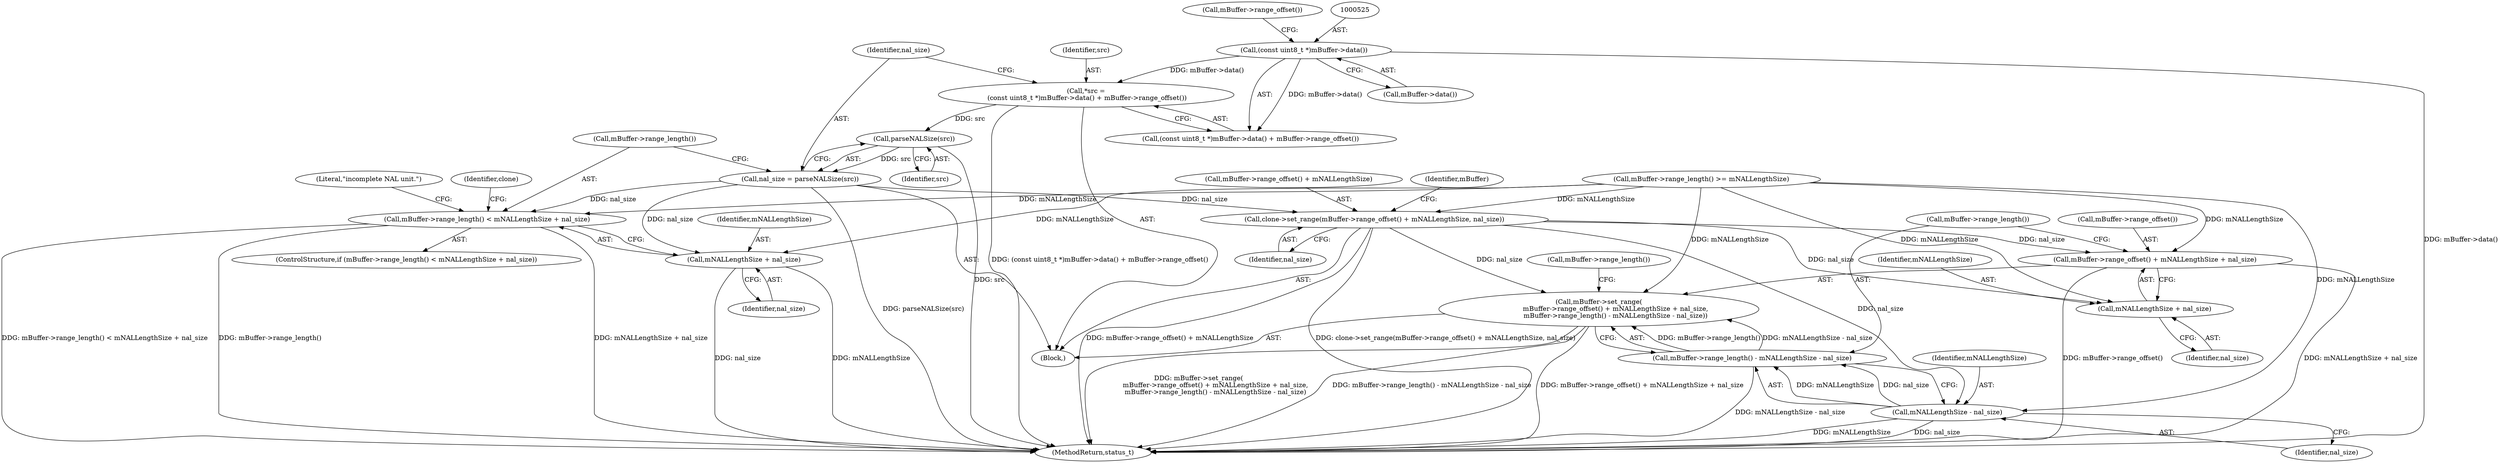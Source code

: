 digraph "0_Android_d48f0f145f8f0f4472bc0af668ac9a8bce44ba9b@pointer" {
"1000531" [label="(Call,parseNALSize(src))"];
"1000521" [label="(Call,*src =\n (const uint8_t *)mBuffer->data() + mBuffer->range_offset())"];
"1000524" [label="(Call,(const uint8_t *)mBuffer->data())"];
"1000529" [label="(Call,nal_size = parseNALSize(src))"];
"1000534" [label="(Call,mBuffer->range_length() < mNALLengthSize + nal_size)"];
"1000536" [label="(Call,mNALLengthSize + nal_size)"];
"1000556" [label="(Call,clone->set_range(mBuffer->range_offset() + mNALLengthSize, nal_size))"];
"1000565" [label="(Call,mBuffer->set_range(\n                mBuffer->range_offset() + mNALLengthSize + nal_size,\n                mBuffer->range_length() - mNALLengthSize - nal_size))"];
"1000566" [label="(Call,mBuffer->range_offset() + mNALLengthSize + nal_size)"];
"1000568" [label="(Call,mNALLengthSize + nal_size)"];
"1000573" [label="(Call,mNALLengthSize - nal_size)"];
"1000571" [label="(Call,mBuffer->range_length() - mNALLengthSize - nal_size)"];
"1000557" [label="(Call,mBuffer->range_offset() + mNALLengthSize)"];
"1000527" [label="(Call,mBuffer->range_offset())"];
"1000536" [label="(Call,mNALLengthSize + nal_size)"];
"1000556" [label="(Call,clone->set_range(mBuffer->range_offset() + mNALLengthSize, nal_size))"];
"1000531" [label="(Call,parseNALSize(src))"];
"1000533" [label="(ControlStructure,if (mBuffer->range_length() < mNALLengthSize + nal_size))"];
"1000830" [label="(MethodReturn,status_t)"];
"1000538" [label="(Identifier,nal_size)"];
"1000523" [label="(Call,(const uint8_t *)mBuffer->data() + mBuffer->range_offset())"];
"1000550" [label="(Identifier,clone)"];
"1000568" [label="(Call,mNALLengthSize + nal_size)"];
"1000565" [label="(Call,mBuffer->set_range(\n                mBuffer->range_offset() + mNALLengthSize + nal_size,\n                mBuffer->range_length() - mNALLengthSize - nal_size))"];
"1000532" [label="(Identifier,src)"];
"1000429" [label="(Block,)"];
"1000524" [label="(Call,(const uint8_t *)mBuffer->data())"];
"1000560" [label="(Identifier,nal_size)"];
"1000569" [label="(Identifier,mNALLengthSize)"];
"1000573" [label="(Call,mNALLengthSize - nal_size)"];
"1000541" [label="(Literal,\"incomplete NAL unit.\")"];
"1000572" [label="(Call,mBuffer->range_length())"];
"1000570" [label="(Identifier,nal_size)"];
"1000522" [label="(Identifier,src)"];
"1000578" [label="(Call,mBuffer->range_length())"];
"1000537" [label="(Identifier,mNALLengthSize)"];
"1000574" [label="(Identifier,mNALLengthSize)"];
"1000575" [label="(Identifier,nal_size)"];
"1000563" [label="(Identifier,mBuffer)"];
"1000571" [label="(Call,mBuffer->range_length() - mNALLengthSize - nal_size)"];
"1000566" [label="(Call,mBuffer->range_offset() + mNALLengthSize + nal_size)"];
"1000567" [label="(Call,mBuffer->range_offset())"];
"1000530" [label="(Identifier,nal_size)"];
"1000517" [label="(Call,mBuffer->range_length() >= mNALLengthSize)"];
"1000535" [label="(Call,mBuffer->range_length())"];
"1000526" [label="(Call,mBuffer->data())"];
"1000529" [label="(Call,nal_size = parseNALSize(src))"];
"1000534" [label="(Call,mBuffer->range_length() < mNALLengthSize + nal_size)"];
"1000521" [label="(Call,*src =\n (const uint8_t *)mBuffer->data() + mBuffer->range_offset())"];
"1000531" -> "1000529"  [label="AST: "];
"1000531" -> "1000532"  [label="CFG: "];
"1000532" -> "1000531"  [label="AST: "];
"1000529" -> "1000531"  [label="CFG: "];
"1000531" -> "1000830"  [label="DDG: src"];
"1000531" -> "1000529"  [label="DDG: src"];
"1000521" -> "1000531"  [label="DDG: src"];
"1000521" -> "1000429"  [label="AST: "];
"1000521" -> "1000523"  [label="CFG: "];
"1000522" -> "1000521"  [label="AST: "];
"1000523" -> "1000521"  [label="AST: "];
"1000530" -> "1000521"  [label="CFG: "];
"1000521" -> "1000830"  [label="DDG: (const uint8_t *)mBuffer->data() + mBuffer->range_offset()"];
"1000524" -> "1000521"  [label="DDG: mBuffer->data()"];
"1000524" -> "1000523"  [label="AST: "];
"1000524" -> "1000526"  [label="CFG: "];
"1000525" -> "1000524"  [label="AST: "];
"1000526" -> "1000524"  [label="AST: "];
"1000527" -> "1000524"  [label="CFG: "];
"1000524" -> "1000830"  [label="DDG: mBuffer->data()"];
"1000524" -> "1000523"  [label="DDG: mBuffer->data()"];
"1000529" -> "1000429"  [label="AST: "];
"1000530" -> "1000529"  [label="AST: "];
"1000535" -> "1000529"  [label="CFG: "];
"1000529" -> "1000830"  [label="DDG: parseNALSize(src)"];
"1000529" -> "1000534"  [label="DDG: nal_size"];
"1000529" -> "1000536"  [label="DDG: nal_size"];
"1000529" -> "1000556"  [label="DDG: nal_size"];
"1000534" -> "1000533"  [label="AST: "];
"1000534" -> "1000536"  [label="CFG: "];
"1000535" -> "1000534"  [label="AST: "];
"1000536" -> "1000534"  [label="AST: "];
"1000541" -> "1000534"  [label="CFG: "];
"1000550" -> "1000534"  [label="CFG: "];
"1000534" -> "1000830"  [label="DDG: mNALLengthSize + nal_size"];
"1000534" -> "1000830"  [label="DDG: mBuffer->range_length() < mNALLengthSize + nal_size"];
"1000534" -> "1000830"  [label="DDG: mBuffer->range_length()"];
"1000517" -> "1000534"  [label="DDG: mNALLengthSize"];
"1000536" -> "1000538"  [label="CFG: "];
"1000537" -> "1000536"  [label="AST: "];
"1000538" -> "1000536"  [label="AST: "];
"1000536" -> "1000830"  [label="DDG: nal_size"];
"1000536" -> "1000830"  [label="DDG: mNALLengthSize"];
"1000517" -> "1000536"  [label="DDG: mNALLengthSize"];
"1000556" -> "1000429"  [label="AST: "];
"1000556" -> "1000560"  [label="CFG: "];
"1000557" -> "1000556"  [label="AST: "];
"1000560" -> "1000556"  [label="AST: "];
"1000563" -> "1000556"  [label="CFG: "];
"1000556" -> "1000830"  [label="DDG: mBuffer->range_offset() + mNALLengthSize"];
"1000556" -> "1000830"  [label="DDG: clone->set_range(mBuffer->range_offset() + mNALLengthSize, nal_size)"];
"1000517" -> "1000556"  [label="DDG: mNALLengthSize"];
"1000556" -> "1000565"  [label="DDG: nal_size"];
"1000556" -> "1000566"  [label="DDG: nal_size"];
"1000556" -> "1000568"  [label="DDG: nal_size"];
"1000556" -> "1000573"  [label="DDG: nal_size"];
"1000565" -> "1000429"  [label="AST: "];
"1000565" -> "1000571"  [label="CFG: "];
"1000566" -> "1000565"  [label="AST: "];
"1000571" -> "1000565"  [label="AST: "];
"1000578" -> "1000565"  [label="CFG: "];
"1000565" -> "1000830"  [label="DDG: mBuffer->range_length() - mNALLengthSize - nal_size"];
"1000565" -> "1000830"  [label="DDG: mBuffer->range_offset() + mNALLengthSize + nal_size"];
"1000565" -> "1000830"  [label="DDG: mBuffer->set_range(\n                mBuffer->range_offset() + mNALLengthSize + nal_size,\n                mBuffer->range_length() - mNALLengthSize - nal_size)"];
"1000517" -> "1000565"  [label="DDG: mNALLengthSize"];
"1000571" -> "1000565"  [label="DDG: mBuffer->range_length()"];
"1000571" -> "1000565"  [label="DDG: mNALLengthSize - nal_size"];
"1000566" -> "1000568"  [label="CFG: "];
"1000567" -> "1000566"  [label="AST: "];
"1000568" -> "1000566"  [label="AST: "];
"1000572" -> "1000566"  [label="CFG: "];
"1000566" -> "1000830"  [label="DDG: mNALLengthSize + nal_size"];
"1000566" -> "1000830"  [label="DDG: mBuffer->range_offset()"];
"1000517" -> "1000566"  [label="DDG: mNALLengthSize"];
"1000568" -> "1000570"  [label="CFG: "];
"1000569" -> "1000568"  [label="AST: "];
"1000570" -> "1000568"  [label="AST: "];
"1000517" -> "1000568"  [label="DDG: mNALLengthSize"];
"1000573" -> "1000571"  [label="AST: "];
"1000573" -> "1000575"  [label="CFG: "];
"1000574" -> "1000573"  [label="AST: "];
"1000575" -> "1000573"  [label="AST: "];
"1000571" -> "1000573"  [label="CFG: "];
"1000573" -> "1000830"  [label="DDG: nal_size"];
"1000573" -> "1000830"  [label="DDG: mNALLengthSize"];
"1000573" -> "1000571"  [label="DDG: mNALLengthSize"];
"1000573" -> "1000571"  [label="DDG: nal_size"];
"1000517" -> "1000573"  [label="DDG: mNALLengthSize"];
"1000572" -> "1000571"  [label="AST: "];
"1000571" -> "1000830"  [label="DDG: mNALLengthSize - nal_size"];
}
